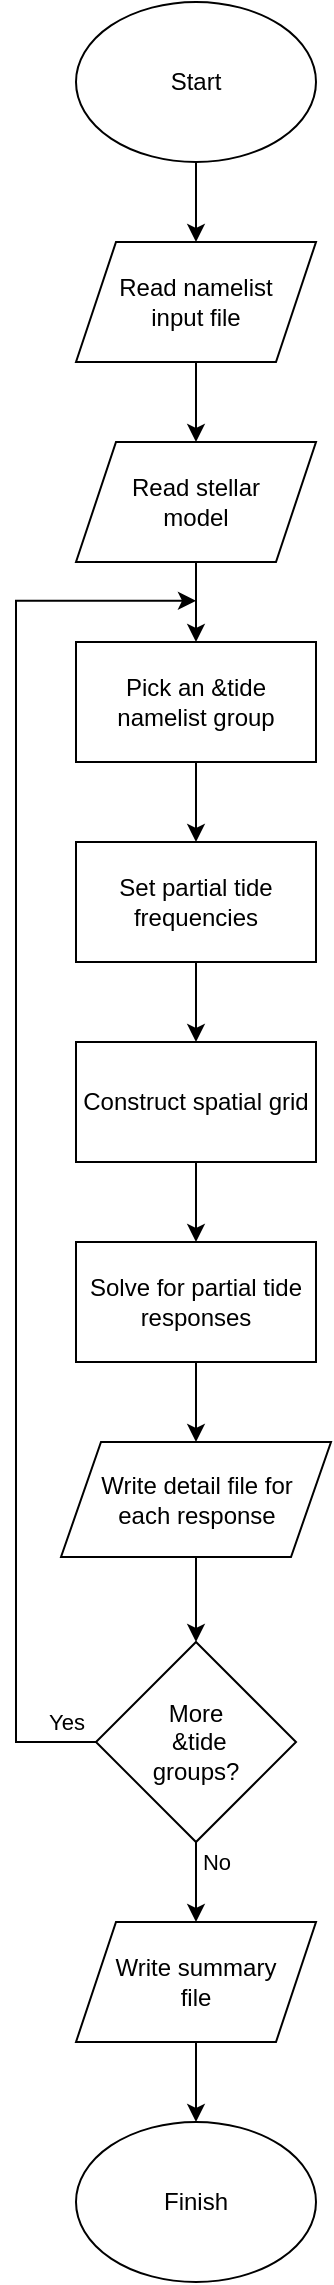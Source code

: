 <mxfile version="20.7.4" type="device"><diagram id="C5RBs43oDa-KdzZeNtuy" name="Page-1"><mxGraphModel dx="954" dy="612" grid="1" gridSize="10" guides="1" tooltips="1" connect="1" arrows="1" fold="1" page="1" pageScale="1" pageWidth="200" pageHeight="1200" math="0" shadow="0"><root><mxCell id="WIyWlLk6GJQsqaUBKTNV-0"/><mxCell id="WIyWlLk6GJQsqaUBKTNV-1" parent="WIyWlLk6GJQsqaUBKTNV-0"/><mxCell id="PM48pYPTv0ucS5DTSRs5-4" value="" style="edgeStyle=orthogonalEdgeStyle;rounded=0;orthogonalLoop=1;jettySize=auto;html=1;exitX=0.475;exitY=0.988;exitDx=0;exitDy=0;exitPerimeter=0;" parent="WIyWlLk6GJQsqaUBKTNV-1" source="PM48pYPTv0ucS5DTSRs5-2" target="PM48pYPTv0ucS5DTSRs5-3" edge="1"><mxGeometry relative="1" as="geometry"><Array as="points"><mxPoint x="115" y="109"/></Array></mxGeometry></mxCell><mxCell id="PM48pYPTv0ucS5DTSRs5-2" value="Start" style="ellipse;whiteSpace=wrap;html=1;" parent="WIyWlLk6GJQsqaUBKTNV-1" vertex="1"><mxGeometry x="55" y="30" width="120" height="80" as="geometry"/></mxCell><mxCell id="PM48pYPTv0ucS5DTSRs5-3" value="Read namelist &lt;br&gt;input file" style="shape=parallelogram;perimeter=parallelogramPerimeter;whiteSpace=wrap;html=1;fixedSize=1;" parent="WIyWlLk6GJQsqaUBKTNV-1" vertex="1"><mxGeometry x="55" y="150" width="120" height="60" as="geometry"/></mxCell><mxCell id="PM48pYPTv0ucS5DTSRs5-6" value="Read&amp;nbsp;stellar&lt;br&gt;model" style="shape=parallelogram;perimeter=parallelogramPerimeter;whiteSpace=wrap;html=1;fixedSize=1;" parent="WIyWlLk6GJQsqaUBKTNV-1" vertex="1"><mxGeometry x="55" y="250" width="120" height="60" as="geometry"/></mxCell><mxCell id="PM48pYPTv0ucS5DTSRs5-7" value="Pick an &amp;amp;tide namelist group" style="rounded=0;whiteSpace=wrap;html=1;" parent="WIyWlLk6GJQsqaUBKTNV-1" vertex="1"><mxGeometry x="55" y="350" width="120" height="60" as="geometry"/></mxCell><mxCell id="PM48pYPTv0ucS5DTSRs5-8" value="Set partial tide frequencies" style="rounded=0;whiteSpace=wrap;html=1;" parent="WIyWlLk6GJQsqaUBKTNV-1" vertex="1"><mxGeometry x="55" y="450" width="120" height="60" as="geometry"/></mxCell><mxCell id="PM48pYPTv0ucS5DTSRs5-9" value="Construct spatial grid" style="rounded=0;whiteSpace=wrap;html=1;" parent="WIyWlLk6GJQsqaUBKTNV-1" vertex="1"><mxGeometry x="55" y="550" width="120" height="60" as="geometry"/></mxCell><mxCell id="PM48pYPTv0ucS5DTSRs5-10" value="Solve for partial tide responses" style="rounded=0;whiteSpace=wrap;html=1;" parent="WIyWlLk6GJQsqaUBKTNV-1" vertex="1"><mxGeometry x="55" y="650" width="120" height="60" as="geometry"/></mxCell><mxCell id="PM48pYPTv0ucS5DTSRs5-12" value="Write detail file for &lt;br&gt;each response" style="shape=parallelogram;perimeter=parallelogramPerimeter;whiteSpace=wrap;html=1;fixedSize=1;" parent="WIyWlLk6GJQsqaUBKTNV-1" vertex="1"><mxGeometry x="47.5" y="750" width="135" height="57.5" as="geometry"/></mxCell><mxCell id="PM48pYPTv0ucS5DTSRs5-13" value="More&lt;br&gt;&amp;nbsp;&amp;amp;tide&lt;br&gt;groups?" style="rhombus;whiteSpace=wrap;html=1;" parent="WIyWlLk6GJQsqaUBKTNV-1" vertex="1"><mxGeometry x="65" y="850" width="100" height="100" as="geometry"/></mxCell><mxCell id="PM48pYPTv0ucS5DTSRs5-14" value="" style="endArrow=classic;html=1;rounded=0;edgeStyle=orthogonalEdgeStyle;" parent="WIyWlLk6GJQsqaUBKTNV-1" source="PM48pYPTv0ucS5DTSRs5-13" edge="1"><mxGeometry width="50" height="50" relative="1" as="geometry"><mxPoint x="175" y="720" as="sourcePoint"/><mxPoint x="115" y="329.394" as="targetPoint"/><Array as="points"><mxPoint x="25" y="900"/><mxPoint x="25" y="329"/></Array></mxGeometry></mxCell><mxCell id="PM48pYPTv0ucS5DTSRs5-15" value="Yes" style="edgeLabel;html=1;align=center;verticalAlign=middle;resizable=0;points=[];" parent="PM48pYPTv0ucS5DTSRs5-14" vertex="1" connectable="0"><mxGeometry x="-0.957" relative="1" as="geometry"><mxPoint y="-10" as="offset"/></mxGeometry></mxCell><mxCell id="PM48pYPTv0ucS5DTSRs5-16" value="" style="endArrow=classic;html=1;rounded=0;" parent="WIyWlLk6GJQsqaUBKTNV-1" source="PM48pYPTv0ucS5DTSRs5-3" target="PM48pYPTv0ucS5DTSRs5-6" edge="1"><mxGeometry width="50" height="50" relative="1" as="geometry"><mxPoint x="85" y="220" as="sourcePoint"/><mxPoint x="135" y="170" as="targetPoint"/></mxGeometry></mxCell><mxCell id="PM48pYPTv0ucS5DTSRs5-17" value="" style="endArrow=classic;html=1;rounded=0;" parent="WIyWlLk6GJQsqaUBKTNV-1" source="PM48pYPTv0ucS5DTSRs5-6" target="PM48pYPTv0ucS5DTSRs5-7" edge="1"><mxGeometry width="50" height="50" relative="1" as="geometry"><mxPoint x="125.0" y="220" as="sourcePoint"/><mxPoint x="125.0" y="260" as="targetPoint"/></mxGeometry></mxCell><mxCell id="PM48pYPTv0ucS5DTSRs5-18" value="" style="endArrow=classic;html=1;rounded=0;" parent="WIyWlLk6GJQsqaUBKTNV-1" source="PM48pYPTv0ucS5DTSRs5-7" target="PM48pYPTv0ucS5DTSRs5-8" edge="1"><mxGeometry width="50" height="50" relative="1" as="geometry"><mxPoint x="114.7" y="410" as="sourcePoint"/><mxPoint x="114.7" y="450" as="targetPoint"/></mxGeometry></mxCell><mxCell id="PM48pYPTv0ucS5DTSRs5-19" value="" style="endArrow=classic;html=1;rounded=0;" parent="WIyWlLk6GJQsqaUBKTNV-1" source="PM48pYPTv0ucS5DTSRs5-8" target="PM48pYPTv0ucS5DTSRs5-9" edge="1"><mxGeometry width="50" height="50" relative="1" as="geometry"><mxPoint x="114.7" y="510" as="sourcePoint"/><mxPoint x="115" y="550" as="targetPoint"/></mxGeometry></mxCell><mxCell id="PM48pYPTv0ucS5DTSRs5-20" value="" style="endArrow=classic;html=1;rounded=0;" parent="WIyWlLk6GJQsqaUBKTNV-1" source="PM48pYPTv0ucS5DTSRs5-9" target="PM48pYPTv0ucS5DTSRs5-10" edge="1"><mxGeometry x="1" y="-151" width="50" height="50" relative="1" as="geometry"><mxPoint x="114.7" y="610" as="sourcePoint"/><mxPoint x="114.7" y="650" as="targetPoint"/><mxPoint x="131" y="150" as="offset"/></mxGeometry></mxCell><mxCell id="PM48pYPTv0ucS5DTSRs5-21" value="" style="endArrow=classic;html=1;rounded=0;" parent="WIyWlLk6GJQsqaUBKTNV-1" source="PM48pYPTv0ucS5DTSRs5-10" target="PM48pYPTv0ucS5DTSRs5-12" edge="1"><mxGeometry width="50" height="50" relative="1" as="geometry"><mxPoint x="114.7" y="710" as="sourcePoint"/><mxPoint x="114.7" y="750" as="targetPoint"/></mxGeometry></mxCell><mxCell id="PM48pYPTv0ucS5DTSRs5-22" value="" style="endArrow=classic;html=1;rounded=0;" parent="WIyWlLk6GJQsqaUBKTNV-1" source="PM48pYPTv0ucS5DTSRs5-12" target="PM48pYPTv0ucS5DTSRs5-13" edge="1"><mxGeometry x="1" y="162" width="50" height="50" relative="1" as="geometry"><mxPoint x="114.7" y="810" as="sourcePoint"/><mxPoint x="114.7" y="850" as="targetPoint"/><mxPoint x="-102" y="150" as="offset"/></mxGeometry></mxCell><mxCell id="PM48pYPTv0ucS5DTSRs5-24" value="Write summary &lt;br&gt;file" style="shape=parallelogram;perimeter=parallelogramPerimeter;whiteSpace=wrap;html=1;fixedSize=1;" parent="WIyWlLk6GJQsqaUBKTNV-1" vertex="1"><mxGeometry x="55" y="990" width="120" height="60" as="geometry"/></mxCell><mxCell id="PM48pYPTv0ucS5DTSRs5-25" value="" style="endArrow=classic;html=1;rounded=0;" parent="WIyWlLk6GJQsqaUBKTNV-1" source="PM48pYPTv0ucS5DTSRs5-13" target="PM48pYPTv0ucS5DTSRs5-24" edge="1"><mxGeometry width="50" height="50" relative="1" as="geometry"><mxPoint x="155" y="830" as="sourcePoint"/><mxPoint x="205" y="780" as="targetPoint"/></mxGeometry></mxCell><mxCell id="PM48pYPTv0ucS5DTSRs5-28" value="No" style="edgeLabel;html=1;align=center;verticalAlign=middle;resizable=0;points=[];" parent="PM48pYPTv0ucS5DTSRs5-25" vertex="1" connectable="0"><mxGeometry x="-0.362" relative="1" as="geometry"><mxPoint x="10" y="-3" as="offset"/></mxGeometry></mxCell><mxCell id="PM48pYPTv0ucS5DTSRs5-26" value="Finish" style="ellipse;whiteSpace=wrap;html=1;" parent="WIyWlLk6GJQsqaUBKTNV-1" vertex="1"><mxGeometry x="55" y="1090" width="120" height="80" as="geometry"/></mxCell><mxCell id="PM48pYPTv0ucS5DTSRs5-27" value="" style="endArrow=classic;html=1;rounded=0;" parent="WIyWlLk6GJQsqaUBKTNV-1" source="PM48pYPTv0ucS5DTSRs5-24" target="PM48pYPTv0ucS5DTSRs5-26" edge="1"><mxGeometry width="50" height="50" relative="1" as="geometry"><mxPoint x="115" y="1060" as="sourcePoint"/><mxPoint x="205" y="930" as="targetPoint"/></mxGeometry></mxCell></root></mxGraphModel></diagram></mxfile>